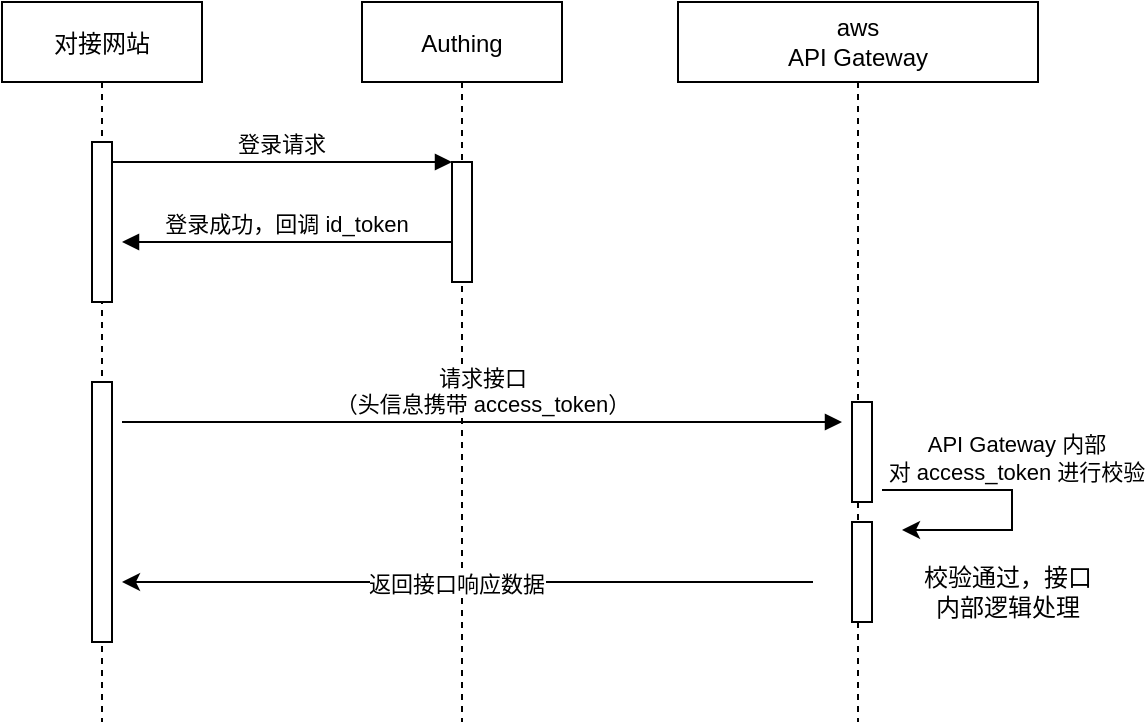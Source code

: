 <mxfile version="17.2.4" type="device"><diagram id="kgpKYQtTHZ0yAKxKKP6v" name="Page-1"><mxGraphModel dx="782" dy="549" grid="1" gridSize="10" guides="1" tooltips="1" connect="1" arrows="1" fold="1" page="1" pageScale="1" pageWidth="850" pageHeight="1100" math="0" shadow="0"><root><mxCell id="0"/><mxCell id="1" parent="0"/><mxCell id="3nuBFxr9cyL0pnOWT2aG-1" value="对接网站" style="shape=umlLifeline;perimeter=lifelinePerimeter;container=1;collapsible=0;recursiveResize=0;rounded=0;shadow=0;strokeWidth=1;" parent="1" vertex="1"><mxGeometry x="120" y="80" width="100" height="360" as="geometry"/></mxCell><mxCell id="3nuBFxr9cyL0pnOWT2aG-2" value="" style="points=[];perimeter=orthogonalPerimeter;rounded=0;shadow=0;strokeWidth=1;" parent="3nuBFxr9cyL0pnOWT2aG-1" vertex="1"><mxGeometry x="45" y="70" width="10" height="80" as="geometry"/></mxCell><mxCell id="HdCytm62zYZiI32h87Yg-3" value="" style="html=1;points=[];perimeter=orthogonalPerimeter;" parent="3nuBFxr9cyL0pnOWT2aG-1" vertex="1"><mxGeometry x="45" y="190" width="10" height="130" as="geometry"/></mxCell><mxCell id="3nuBFxr9cyL0pnOWT2aG-5" value="Authing" style="shape=umlLifeline;perimeter=lifelinePerimeter;container=1;collapsible=0;recursiveResize=0;rounded=0;shadow=0;strokeWidth=1;" parent="1" vertex="1"><mxGeometry x="300" y="80" width="100" height="360" as="geometry"/></mxCell><mxCell id="3nuBFxr9cyL0pnOWT2aG-6" value="" style="points=[];perimeter=orthogonalPerimeter;rounded=0;shadow=0;strokeWidth=1;" parent="3nuBFxr9cyL0pnOWT2aG-5" vertex="1"><mxGeometry x="45" y="80" width="10" height="60" as="geometry"/></mxCell><mxCell id="3nuBFxr9cyL0pnOWT2aG-8" value="登录请求" style="verticalAlign=bottom;endArrow=block;entryX=0;entryY=0;shadow=0;strokeWidth=1;" parent="1" source="3nuBFxr9cyL0pnOWT2aG-2" target="3nuBFxr9cyL0pnOWT2aG-6" edge="1"><mxGeometry relative="1" as="geometry"><mxPoint x="275" y="160" as="sourcePoint"/></mxGeometry></mxCell><mxCell id="3nuBFxr9cyL0pnOWT2aG-9" value="登录成功，回调 id_token" style="verticalAlign=bottom;endArrow=block;entryX=1;entryY=0;shadow=0;strokeWidth=1;" parent="1" source="3nuBFxr9cyL0pnOWT2aG-6" edge="1"><mxGeometry relative="1" as="geometry"><mxPoint x="240" y="200" as="sourcePoint"/><mxPoint x="180" y="200" as="targetPoint"/></mxGeometry></mxCell><mxCell id="HdCytm62zYZiI32h87Yg-2" value="aws&lt;br&gt;API Gateway" style="shape=umlLifeline;perimeter=lifelinePerimeter;whiteSpace=wrap;html=1;container=1;collapsible=0;recursiveResize=0;outlineConnect=0;" parent="1" vertex="1"><mxGeometry x="458" y="80" width="180" height="360" as="geometry"/></mxCell><mxCell id="HdCytm62zYZiI32h87Yg-5" value="" style="html=1;points=[];perimeter=orthogonalPerimeter;" parent="HdCytm62zYZiI32h87Yg-2" vertex="1"><mxGeometry x="87" y="200" width="10" height="50" as="geometry"/></mxCell><mxCell id="HdCytm62zYZiI32h87Yg-6" value="" style="endArrow=classic;html=1;rounded=0;fontFamily=Comic Sans MS;" parent="HdCytm62zYZiI32h87Yg-2" edge="1"><mxGeometry width="50" height="50" relative="1" as="geometry"><mxPoint x="102" y="244" as="sourcePoint"/><mxPoint x="112" y="264" as="targetPoint"/><Array as="points"><mxPoint x="167" y="244"/><mxPoint x="167" y="264"/></Array></mxGeometry></mxCell><mxCell id="HdCytm62zYZiI32h87Yg-7" value="API Gateway 内部&lt;br&gt;对 access_token 进行校验" style="edgeLabel;html=1;align=center;verticalAlign=middle;resizable=0;points=[];" parent="HdCytm62zYZiI32h87Yg-6" vertex="1" connectable="0"><mxGeometry x="-0.7" y="2" relative="1" as="geometry"><mxPoint x="46" y="-14" as="offset"/></mxGeometry></mxCell><mxCell id="HdCytm62zYZiI32h87Yg-8" value="" style="html=1;points=[];perimeter=orthogonalPerimeter;fontFamily=Comic Sans MS;" parent="HdCytm62zYZiI32h87Yg-2" vertex="1"><mxGeometry x="87" y="260" width="10" height="50" as="geometry"/></mxCell><mxCell id="HdCytm62zYZiI32h87Yg-9" value="校验通过，接口内部逻辑处理" style="text;html=1;strokeColor=none;fillColor=none;align=center;verticalAlign=middle;whiteSpace=wrap;rounded=0;fontFamily=Comic Sans MS;" parent="HdCytm62zYZiI32h87Yg-2" vertex="1"><mxGeometry x="120" y="280" width="90" height="30" as="geometry"/></mxCell><mxCell id="HdCytm62zYZiI32h87Yg-4" value="请求接口&lt;br&gt;（头信息携带 access_token）" style="html=1;verticalAlign=bottom;endArrow=block;rounded=0;" parent="1" edge="1"><mxGeometry width="80" relative="1" as="geometry"><mxPoint x="180" y="290" as="sourcePoint"/><mxPoint x="540" y="290" as="targetPoint"/></mxGeometry></mxCell><mxCell id="HdCytm62zYZiI32h87Yg-10" value="" style="endArrow=classic;html=1;rounded=0;fontFamily=Comic Sans MS;" parent="1" edge="1"><mxGeometry width="50" height="50" relative="1" as="geometry"><mxPoint x="525.5" y="370" as="sourcePoint"/><mxPoint x="180" y="370" as="targetPoint"/></mxGeometry></mxCell><mxCell id="HdCytm62zYZiI32h87Yg-11" value="返回接口响应数据" style="edgeLabel;html=1;align=center;verticalAlign=middle;resizable=0;points=[];" parent="HdCytm62zYZiI32h87Yg-10" vertex="1" connectable="0"><mxGeometry x="0.161" y="1" relative="1" as="geometry"><mxPoint x="22" as="offset"/></mxGeometry></mxCell></root></mxGraphModel></diagram></mxfile>